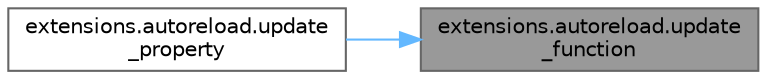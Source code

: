 digraph "extensions.autoreload.update_function"
{
 // LATEX_PDF_SIZE
  bgcolor="transparent";
  edge [fontname=Helvetica,fontsize=10,labelfontname=Helvetica,labelfontsize=10];
  node [fontname=Helvetica,fontsize=10,shape=box,height=0.2,width=0.4];
  rankdir="RL";
  Node1 [id="Node000001",label="extensions.autoreload.update\l_function",height=0.2,width=0.4,color="gray40", fillcolor="grey60", style="filled", fontcolor="black",tooltip=" "];
  Node1 -> Node2 [id="edge1_Node000001_Node000002",dir="back",color="steelblue1",style="solid",tooltip=" "];
  Node2 [id="Node000002",label="extensions.autoreload.update\l_property",height=0.2,width=0.4,color="grey40", fillcolor="white", style="filled",URL="$namespaceextensions_1_1autoreload.html#a603c5704c55554ca671532d4ae35657b",tooltip=" "];
}
